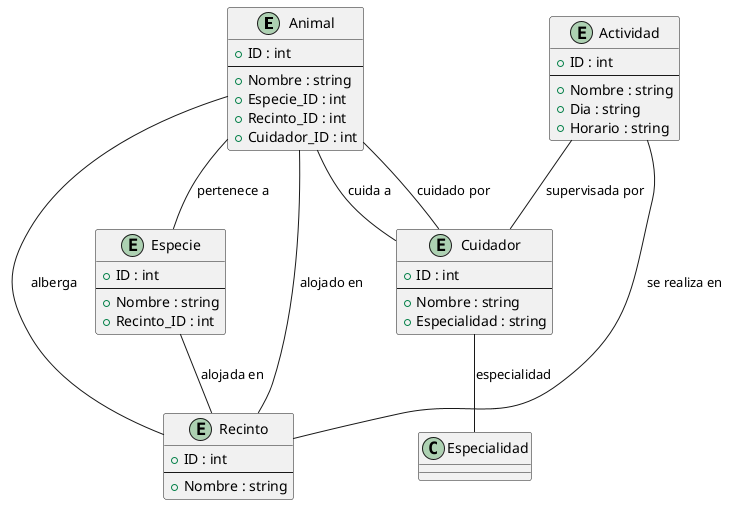 @startuml

entity "Animal" {
  + ID : int
  --
  + Nombre : string
  + Especie_ID : int
  + Recinto_ID : int
  + Cuidador_ID : int
}

entity "Especie" {
  + ID : int
  --
  + Nombre : string
  + Recinto_ID : int
}

entity "Recinto" {
  + ID : int
  --
  + Nombre : string
}

entity "Cuidador" {
  + ID : int
  --
  + Nombre : string
  + Especialidad : string
}

entity "Actividad" {
  + ID : int
  --
  + Nombre : string
  + Dia : string
  + Horario : string
}

Animal -- Especie : pertenece a
Animal -- Recinto : alojado en
Animal -- Cuidador : cuidado por
Especie -- Recinto : alojada en
Recinto -- Animal : alberga
Cuidador -- Animal : cuida a
Cuidador -- Especialidad : especialidad
Actividad -- Recinto : se realiza en
Actividad -- Cuidador : supervisada por

@enduml
